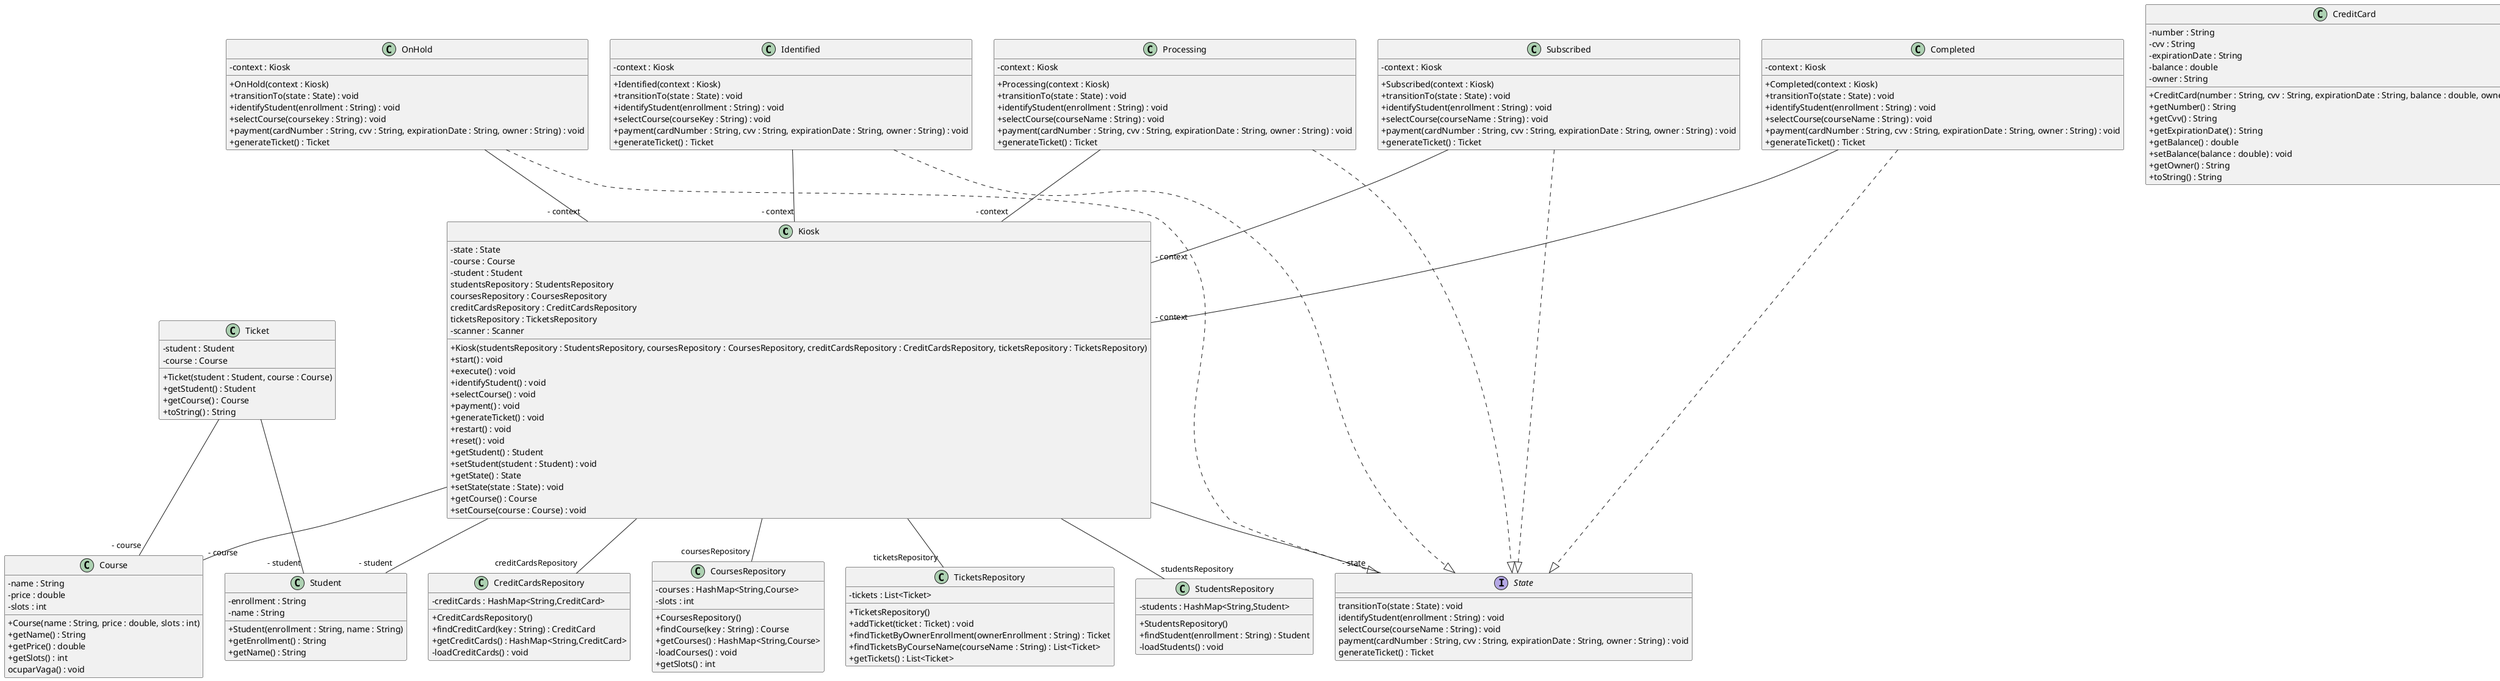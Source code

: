 @startuml
skinparam classAttributeIconSize 0
class Kiosk{
- state : State
- course : Course
- student : Student
studentsRepository : StudentsRepository
coursesRepository : CoursesRepository
creditCardsRepository : CreditCardsRepository
ticketsRepository : TicketsRepository
- scanner : Scanner
+ Kiosk(studentsRepository : StudentsRepository, coursesRepository : CoursesRepository, creditCardsRepository : CreditCardsRepository, ticketsRepository : TicketsRepository)
+ start() : void
+ execute() : void
+ identifyStudent() : void
+ selectCourse() : void
+ payment() : void
+ generateTicket() : void
+ restart() : void
+ reset() : void
+ getStudent() : Student
+ setStudent(student : Student) : void
+ getState() : State
+ setState(state : State) : void
+ getCourse() : Course
+ setCourse(course : Course) : void
}
class Student{
- enrollment : String
- name : String
+ Student(enrollment : String, name : String)
+ getEnrollment() : String
+ getName() : String
}
class StudentsRepository{
- students : HashMap<String,Student>
+ StudentsRepository()
+ findStudent(enrollment : String) : Student
- loadStudents() : void
}
class CreditCard{
- number : String
- cvv : String
- expirationDate : String
- balance : double
- owner : String
+ CreditCard(number : String, cvv : String, expirationDate : String, balance : double, owner : String)
+ getNumber() : String
+ getCvv() : String
+ getExpirationDate() : String
+ getBalance() : double
+ setBalance(balance : double) : void
+ getOwner() : String
+ toString() : String
}
class CreditCardsRepository{
- creditCards : HashMap<String,CreditCard>
+ CreditCardsRepository()
+ findCreditCard(key : String) : CreditCard
+ getCreditCards() : HashMap<String,CreditCard>
- loadCreditCards() : void
}
class Main{
+ {static} main(args : String[]) : void
}
class Completed{
- context : Kiosk
+ Completed(context : Kiosk)
+ transitionTo(state : State) : void
+ identifyStudent(enrollment : String) : void
+ selectCourse(courseName : String) : void
+ payment(cardNumber : String, cvv : String, expirationDate : String, owner : String) : void
+ generateTicket() : Ticket
}
Completed ..|> State
class Processing{
- context : Kiosk
+ Processing(context : Kiosk)
+ transitionTo(state : State) : void
+ identifyStudent(enrollment : String) : void
+ selectCourse(courseName : String) : void
+ payment(cardNumber : String, cvv : String, expirationDate : String, owner : String) : void
+ generateTicket() : Ticket
}
Processing ..|> State
class Subscribed{
- context : Kiosk
+ Subscribed(context : Kiosk)
+ transitionTo(state : State) : void
+ identifyStudent(enrollment : String) : void
+ selectCourse(courseName : String) : void
+ payment(cardNumber : String, cvv : String, expirationDate : String, owner : String) : void
+ generateTicket() : Ticket
}
Subscribed ..|> State
class CoursesRepository{
- courses : HashMap<String,Course>
- slots : int
+ CoursesRepository()
+ findCourse(key : String) : Course
+ getCourses() : HashMap<String,Course>
- loadCourses() : void
+ getSlots() : int
}
class Course{
- name : String
- price : double
- slots : int
+ Course(name : String, price : double, slots : int)
+ getName() : String
+ getPrice() : double
+ getSlots() : int
ocuparVaga() : void
}
class OnHold{
- context : Kiosk
+ OnHold(context : Kiosk)
+ transitionTo(state : State) : void
+ identifyStudent(enrollment : String) : void
+ selectCourse(coursekey : String) : void
+ payment(cardNumber : String, cvv : String, expirationDate : String, owner : String) : void
+ generateTicket() : Ticket
}
OnHold ..|> State
class TicketsRepository{
- tickets : List<Ticket>
+ TicketsRepository()
+ addTicket(ticket : Ticket) : void
+ findTicketByOwnerEnrollment(ownerEnrollment : String) : Ticket
+ findTicketsByCourseName(courseName : String) : List<Ticket>
+ getTickets() : List<Ticket>
}
class Ticket{
- student : Student
- course : Course
+ Ticket(student : Student, course : Course)
+ getStudent() : Student
+ getCourse() : Course
+ toString() : String
}
class Identified{
- context : Kiosk
+ Identified(context : Kiosk)
+ transitionTo(state : State) : void
+ identifyStudent(enrollment : String) : void
+ selectCourse(courseKey : String) : void
+ payment(cardNumber : String, cvv : String, expirationDate : String, owner : String) : void
+ generateTicket() : Ticket
}
Identified ..|> State
Kiosk--"- state" State
Kiosk--"- course" Course
Kiosk--"- student" Student
Kiosk--"studentsRepository" StudentsRepository
Kiosk--"coursesRepository" CoursesRepository
Kiosk--"creditCardsRepository" CreditCardsRepository
Kiosk--"ticketsRepository" TicketsRepository
Completed--"- context" Kiosk
Processing--"- context" Kiosk
Subscribed--"- context" Kiosk
OnHold--"- context" Kiosk
Ticket--"- student" Student
Ticket--"- course" Course
Identified--"- context" Kiosk
interface State{
transitionTo(state : State) : void
identifyStudent(enrollment : String) : void
selectCourse(courseName : String) : void
payment(cardNumber : String, cvv : String, expirationDate : String, owner : String) : void
generateTicket() : Ticket
}
@enduml